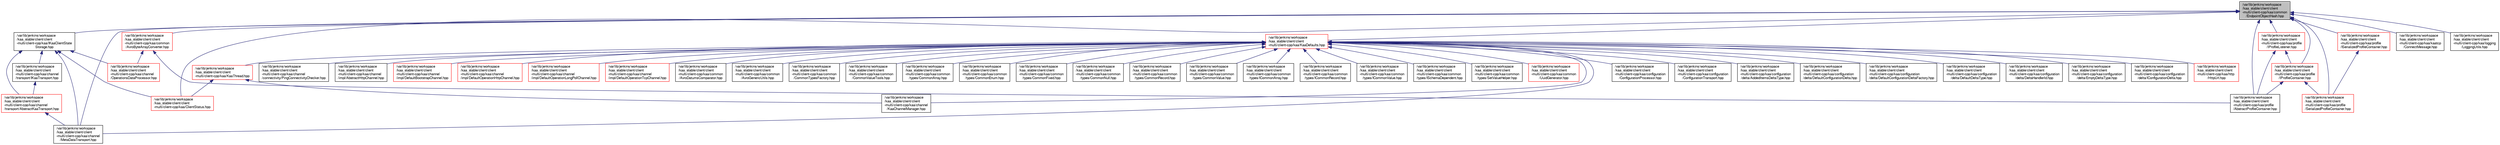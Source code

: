 digraph "/var/lib/jenkins/workspace/kaa_stable/client/client-multi/client-cpp/kaa/common/EndpointObjectHash.hpp"
{
  bgcolor="transparent";
  edge [fontname="FreeSans",fontsize="10",labelfontname="FreeSans",labelfontsize="10"];
  node [fontname="FreeSans",fontsize="10",shape=record];
  Node1 [label="/var/lib/jenkins/workspace\l/kaa_stable/client/client\l-multi/client-cpp/kaa/common\l/EndpointObjectHash.hpp",height=0.2,width=0.4,color="black", fillcolor="grey75", style="filled" fontcolor="black"];
  Node1 -> Node2 [dir="back",color="midnightblue",fontsize="10",style="solid",fontname="FreeSans"];
  Node2 [label="/var/lib/jenkins/workspace\l/kaa_stable/client/client\l-multi/client-cpp/kaa/IKaaClientState\lStorage.hpp",height=0.2,width=0.4,color="black",URL="$IKaaClientStateStorage_8hpp.html"];
  Node2 -> Node3 [dir="back",color="midnightblue",fontsize="10",style="solid",fontname="FreeSans"];
  Node3 [label="/var/lib/jenkins/workspace\l/kaa_stable/client/client\l-multi/client-cpp/kaa/channel\l/transport/IKaaTransport.hpp",height=0.2,width=0.4,color="black",URL="$IKaaTransport_8hpp.html"];
  Node3 -> Node4 [dir="back",color="midnightblue",fontsize="10",style="solid",fontname="FreeSans"];
  Node4 [label="/var/lib/jenkins/workspace\l/kaa_stable/client/client\l-multi/client-cpp/kaa/channel\l/transport/AbstractKaaTransport.hpp",height=0.2,width=0.4,color="red",URL="$AbstractKaaTransport_8hpp.html"];
  Node4 -> Node5 [dir="back",color="midnightblue",fontsize="10",style="solid",fontname="FreeSans"];
  Node5 [label="/var/lib/jenkins/workspace\l/kaa_stable/client/client\l-multi/client-cpp/kaa/channel\l/MetaDataTransport.hpp",height=0.2,width=0.4,color="black",URL="$MetaDataTransport_8hpp.html"];
  Node2 -> Node4 [dir="back",color="midnightblue",fontsize="10",style="solid",fontname="FreeSans"];
  Node2 -> Node5 [dir="back",color="midnightblue",fontsize="10",style="solid",fontname="FreeSans"];
  Node2 -> Node6 [dir="back",color="midnightblue",fontsize="10",style="solid",fontname="FreeSans"];
  Node6 [label="/var/lib/jenkins/workspace\l/kaa_stable/client/client\l-multi/client-cpp/kaa/channel\l/OperationsDataProcessor.hpp",height=0.2,width=0.4,color="red",URL="$OperationsDataProcessor_8hpp.html"];
  Node2 -> Node7 [dir="back",color="midnightblue",fontsize="10",style="solid",fontname="FreeSans"];
  Node7 [label="/var/lib/jenkins/workspace\l/kaa_stable/client/client\l-multi/client-cpp/kaa/ClientStatus.hpp",height=0.2,width=0.4,color="red",URL="$ClientStatus_8hpp.html"];
  Node1 -> Node8 [dir="back",color="midnightblue",fontsize="10",style="solid",fontname="FreeSans"];
  Node8 [label="/var/lib/jenkins/workspace\l/kaa_stable/client/client\l-multi/client-cpp/kaa/KaaDefaults.hpp",height=0.2,width=0.4,color="red",URL="$KaaDefaults_8hpp.html"];
  Node8 -> Node9 [dir="back",color="midnightblue",fontsize="10",style="solid",fontname="FreeSans"];
  Node9 [label="/var/lib/jenkins/workspace\l/kaa_stable/client/client\l-multi/client-cpp/kaa/KaaThread.hpp",height=0.2,width=0.4,color="red",URL="$KaaThread_8hpp.html"];
  Node9 -> Node10 [dir="back",color="midnightblue",fontsize="10",style="solid",fontname="FreeSans"];
  Node10 [label="/var/lib/jenkins/workspace\l/kaa_stable/client/client\l-multi/client-cpp/kaa/channel\l/KaaChannelManager.hpp",height=0.2,width=0.4,color="black",URL="$KaaChannelManager_8hpp.html"];
  Node9 -> Node7 [dir="back",color="midnightblue",fontsize="10",style="solid",fontname="FreeSans"];
  Node8 -> Node11 [dir="back",color="midnightblue",fontsize="10",style="solid",fontname="FreeSans"];
  Node11 [label="/var/lib/jenkins/workspace\l/kaa_stable/client/client\l-multi/client-cpp/kaa/http\l/HttpUrl.hpp",height=0.2,width=0.4,color="red",URL="$HttpUrl_8hpp.html"];
  Node8 -> Node12 [dir="back",color="midnightblue",fontsize="10",style="solid",fontname="FreeSans"];
  Node12 [label="/var/lib/jenkins/workspace\l/kaa_stable/client/client\l-multi/client-cpp/kaa/channel\l/connectivity/PingConnectivityChecker.hpp",height=0.2,width=0.4,color="black",URL="$PingConnectivityChecker_8hpp.html"];
  Node8 -> Node13 [dir="back",color="midnightblue",fontsize="10",style="solid",fontname="FreeSans"];
  Node13 [label="/var/lib/jenkins/workspace\l/kaa_stable/client/client\l-multi/client-cpp/kaa/channel\l/impl/AbstractHttpChannel.hpp",height=0.2,width=0.4,color="black",URL="$AbstractHttpChannel_8hpp.html"];
  Node8 -> Node14 [dir="back",color="midnightblue",fontsize="10",style="solid",fontname="FreeSans"];
  Node14 [label="/var/lib/jenkins/workspace\l/kaa_stable/client/client\l-multi/client-cpp/kaa/channel\l/impl/DefaultBootstrapChannel.hpp",height=0.2,width=0.4,color="red",URL="$DefaultBootstrapChannel_8hpp.html"];
  Node8 -> Node15 [dir="back",color="midnightblue",fontsize="10",style="solid",fontname="FreeSans"];
  Node15 [label="/var/lib/jenkins/workspace\l/kaa_stable/client/client\l-multi/client-cpp/kaa/channel\l/impl/DefaultOperationHttpChannel.hpp",height=0.2,width=0.4,color="red",URL="$DefaultOperationHttpChannel_8hpp.html"];
  Node8 -> Node16 [dir="back",color="midnightblue",fontsize="10",style="solid",fontname="FreeSans"];
  Node16 [label="/var/lib/jenkins/workspace\l/kaa_stable/client/client\l-multi/client-cpp/kaa/channel\l/impl/DefaultOperationLongPollChannel.hpp",height=0.2,width=0.4,color="red",URL="$DefaultOperationLongPollChannel_8hpp.html"];
  Node8 -> Node17 [dir="back",color="midnightblue",fontsize="10",style="solid",fontname="FreeSans"];
  Node17 [label="/var/lib/jenkins/workspace\l/kaa_stable/client/client\l-multi/client-cpp/kaa/channel\l/impl/DefaultOperationTcpChannel.hpp",height=0.2,width=0.4,color="red",URL="$DefaultOperationTcpChannel_8hpp.html"];
  Node8 -> Node10 [dir="back",color="midnightblue",fontsize="10",style="solid",fontname="FreeSans"];
  Node8 -> Node5 [dir="back",color="midnightblue",fontsize="10",style="solid",fontname="FreeSans"];
  Node8 -> Node18 [dir="back",color="midnightblue",fontsize="10",style="solid",fontname="FreeSans"];
  Node18 [label="/var/lib/jenkins/workspace\l/kaa_stable/client/client\l-multi/client-cpp/kaa/common\l/AvroDatumsComparator.hpp",height=0.2,width=0.4,color="black",URL="$AvroDatumsComparator_8hpp.html"];
  Node8 -> Node19 [dir="back",color="midnightblue",fontsize="10",style="solid",fontname="FreeSans"];
  Node19 [label="/var/lib/jenkins/workspace\l/kaa_stable/client/client\l-multi/client-cpp/kaa/common\l/AvroGenericUtils.hpp",height=0.2,width=0.4,color="black",URL="$AvroGenericUtils_8hpp.html"];
  Node8 -> Node20 [dir="back",color="midnightblue",fontsize="10",style="solid",fontname="FreeSans"];
  Node20 [label="/var/lib/jenkins/workspace\l/kaa_stable/client/client\l-multi/client-cpp/kaa/common\l/CommonTypesFactory.hpp",height=0.2,width=0.4,color="black",URL="$CommonTypesFactory_8hpp.html"];
  Node8 -> Node21 [dir="back",color="midnightblue",fontsize="10",style="solid",fontname="FreeSans"];
  Node21 [label="/var/lib/jenkins/workspace\l/kaa_stable/client/client\l-multi/client-cpp/kaa/common\l/CommonValueTools.hpp",height=0.2,width=0.4,color="black",URL="$CommonValueTools_8hpp.html"];
  Node8 -> Node22 [dir="back",color="midnightblue",fontsize="10",style="solid",fontname="FreeSans"];
  Node22 [label="/var/lib/jenkins/workspace\l/kaa_stable/client/client\l-multi/client-cpp/kaa/common\l/types/CommonArray.hpp",height=0.2,width=0.4,color="black",URL="$CommonArray_8hpp.html"];
  Node8 -> Node23 [dir="back",color="midnightblue",fontsize="10",style="solid",fontname="FreeSans"];
  Node23 [label="/var/lib/jenkins/workspace\l/kaa_stable/client/client\l-multi/client-cpp/kaa/common\l/types/CommonEnum.hpp",height=0.2,width=0.4,color="black",URL="$CommonEnum_8hpp.html"];
  Node8 -> Node24 [dir="back",color="midnightblue",fontsize="10",style="solid",fontname="FreeSans"];
  Node24 [label="/var/lib/jenkins/workspace\l/kaa_stable/client/client\l-multi/client-cpp/kaa/common\l/types/CommonFixed.hpp",height=0.2,width=0.4,color="black",URL="$CommonFixed_8hpp.html"];
  Node8 -> Node25 [dir="back",color="midnightblue",fontsize="10",style="solid",fontname="FreeSans"];
  Node25 [label="/var/lib/jenkins/workspace\l/kaa_stable/client/client\l-multi/client-cpp/kaa/common\l/types/CommonNull.hpp",height=0.2,width=0.4,color="black",URL="$CommonNull_8hpp.html"];
  Node8 -> Node26 [dir="back",color="midnightblue",fontsize="10",style="solid",fontname="FreeSans"];
  Node26 [label="/var/lib/jenkins/workspace\l/kaa_stable/client/client\l-multi/client-cpp/kaa/common\l/types/CommonRecord.hpp",height=0.2,width=0.4,color="black",URL="$CommonRecord_8hpp.html"];
  Node8 -> Node27 [dir="back",color="midnightblue",fontsize="10",style="solid",fontname="FreeSans"];
  Node27 [label="/var/lib/jenkins/workspace\l/kaa_stable/client/client\l-multi/client-cpp/kaa/common\l/types/CommonValue.hpp",height=0.2,width=0.4,color="black",URL="$CommonValue_8hpp.html"];
  Node8 -> Node28 [dir="back",color="midnightblue",fontsize="10",style="solid",fontname="FreeSans"];
  Node28 [label="/var/lib/jenkins/workspace\l/kaa_stable/client/client\l-multi/client-cpp/kaa/common\l/types/ICommonArray.hpp",height=0.2,width=0.4,color="black",URL="$ICommonArray_8hpp.html"];
  Node8 -> Node29 [dir="back",color="midnightblue",fontsize="10",style="solid",fontname="FreeSans"];
  Node29 [label="/var/lib/jenkins/workspace\l/kaa_stable/client/client\l-multi/client-cpp/kaa/common\l/types/ICommonRecord.hpp",height=0.2,width=0.4,color="black",URL="$ICommonRecord_8hpp.html"];
  Node8 -> Node30 [dir="back",color="midnightblue",fontsize="10",style="solid",fontname="FreeSans"];
  Node30 [label="/var/lib/jenkins/workspace\l/kaa_stable/client/client\l-multi/client-cpp/kaa/common\l/types/ICommonValue.hpp",height=0.2,width=0.4,color="black",URL="$ICommonValue_8hpp.html"];
  Node8 -> Node31 [dir="back",color="midnightblue",fontsize="10",style="solid",fontname="FreeSans"];
  Node31 [label="/var/lib/jenkins/workspace\l/kaa_stable/client/client\l-multi/client-cpp/kaa/common\l/types/ISchemaDependent.hpp",height=0.2,width=0.4,color="black",URL="$ISchemaDependent_8hpp.html"];
  Node8 -> Node32 [dir="back",color="midnightblue",fontsize="10",style="solid",fontname="FreeSans"];
  Node32 [label="/var/lib/jenkins/workspace\l/kaa_stable/client/client\l-multi/client-cpp/kaa/common\l/types/SetValueHelper.hpp",height=0.2,width=0.4,color="black",URL="$SetValueHelper_8hpp.html"];
  Node8 -> Node33 [dir="back",color="midnightblue",fontsize="10",style="solid",fontname="FreeSans"];
  Node33 [label="/var/lib/jenkins/workspace\l/kaa_stable/client/client\l-multi/client-cpp/kaa/common\l/UuidGenerator.hpp",height=0.2,width=0.4,color="red",URL="$UuidGenerator_8hpp.html"];
  Node8 -> Node34 [dir="back",color="midnightblue",fontsize="10",style="solid",fontname="FreeSans"];
  Node34 [label="/var/lib/jenkins/workspace\l/kaa_stable/client/client\l-multi/client-cpp/kaa/configuration\l/ConfigurationProcessor.hpp",height=0.2,width=0.4,color="black",URL="$ConfigurationProcessor_8hpp.html"];
  Node8 -> Node35 [dir="back",color="midnightblue",fontsize="10",style="solid",fontname="FreeSans"];
  Node35 [label="/var/lib/jenkins/workspace\l/kaa_stable/client/client\l-multi/client-cpp/kaa/configuration\l/ConfigurationTransport.hpp",height=0.2,width=0.4,color="black",URL="$ConfigurationTransport_8hpp.html"];
  Node8 -> Node36 [dir="back",color="midnightblue",fontsize="10",style="solid",fontname="FreeSans"];
  Node36 [label="/var/lib/jenkins/workspace\l/kaa_stable/client/client\l-multi/client-cpp/kaa/configuration\l/delta/AddedItemsDeltaType.hpp",height=0.2,width=0.4,color="black",URL="$AddedItemsDeltaType_8hpp.html"];
  Node8 -> Node37 [dir="back",color="midnightblue",fontsize="10",style="solid",fontname="FreeSans"];
  Node37 [label="/var/lib/jenkins/workspace\l/kaa_stable/client/client\l-multi/client-cpp/kaa/configuration\l/delta/DefaultConfigurationDelta.hpp",height=0.2,width=0.4,color="black",URL="$DefaultConfigurationDelta_8hpp.html"];
  Node8 -> Node38 [dir="back",color="midnightblue",fontsize="10",style="solid",fontname="FreeSans"];
  Node38 [label="/var/lib/jenkins/workspace\l/kaa_stable/client/client\l-multi/client-cpp/kaa/configuration\l/delta/DefaultConfigurationDeltaFactory.hpp",height=0.2,width=0.4,color="black",URL="$DefaultConfigurationDeltaFactory_8hpp.html"];
  Node8 -> Node39 [dir="back",color="midnightblue",fontsize="10",style="solid",fontname="FreeSans"];
  Node39 [label="/var/lib/jenkins/workspace\l/kaa_stable/client/client\l-multi/client-cpp/kaa/configuration\l/delta/DefaultDeltaType.hpp",height=0.2,width=0.4,color="black",URL="$DefaultDeltaType_8hpp.html"];
  Node8 -> Node40 [dir="back",color="midnightblue",fontsize="10",style="solid",fontname="FreeSans"];
  Node40 [label="/var/lib/jenkins/workspace\l/kaa_stable/client/client\l-multi/client-cpp/kaa/configuration\l/delta/DeltaHandlerId.hpp",height=0.2,width=0.4,color="black",URL="$DeltaHandlerId_8hpp.html"];
  Node8 -> Node41 [dir="back",color="midnightblue",fontsize="10",style="solid",fontname="FreeSans"];
  Node41 [label="/var/lib/jenkins/workspace\l/kaa_stable/client/client\l-multi/client-cpp/kaa/configuration\l/delta/EmptyDeltaType.hpp",height=0.2,width=0.4,color="black",URL="$EmptyDeltaType_8hpp.html"];
  Node8 -> Node42 [dir="back",color="midnightblue",fontsize="10",style="solid",fontname="FreeSans"];
  Node42 [label="/var/lib/jenkins/workspace\l/kaa_stable/client/client\l-multi/client-cpp/kaa/configuration\l/delta/IConfigurationDelta.hpp",height=0.2,width=0.4,color="black",URL="$IConfigurationDelta_8hpp.html"];
  Node1 -> Node43 [dir="back",color="midnightblue",fontsize="10",style="solid",fontname="FreeSans"];
  Node43 [label="/var/lib/jenkins/workspace\l/kaa_stable/client/client\l-multi/client-cpp/kaa/common\l/AvroByteArrayConverter.hpp",height=0.2,width=0.4,color="red",URL="$AvroByteArrayConverter_8hpp.html"];
  Node43 -> Node6 [dir="back",color="midnightblue",fontsize="10",style="solid",fontname="FreeSans"];
  Node43 -> Node44 [dir="back",color="midnightblue",fontsize="10",style="solid",fontname="FreeSans"];
  Node44 [label="/var/lib/jenkins/workspace\l/kaa_stable/client/client\l-multi/client-cpp/kaa/profile\l/AbstractProfileContainer.hpp",height=0.2,width=0.4,color="black",URL="$AbstractProfileContainer_8hpp.html"];
  Node1 -> Node5 [dir="back",color="midnightblue",fontsize="10",style="solid",fontname="FreeSans"];
  Node1 -> Node7 [dir="back",color="midnightblue",fontsize="10",style="solid",fontname="FreeSans"];
  Node1 -> Node45 [dir="back",color="midnightblue",fontsize="10",style="solid",fontname="FreeSans"];
  Node45 [label="/var/lib/jenkins/workspace\l/kaa_stable/client/client\l-multi/client-cpp/kaa/profile\l/IProfileListener.hpp",height=0.2,width=0.4,color="red",URL="$IProfileListener_8hpp.html"];
  Node45 -> Node46 [dir="back",color="midnightblue",fontsize="10",style="solid",fontname="FreeSans"];
  Node46 [label="/var/lib/jenkins/workspace\l/kaa_stable/client/client\l-multi/client-cpp/kaa/profile\l/IProfileContainer.hpp",height=0.2,width=0.4,color="red",URL="$IProfileContainer_8hpp.html"];
  Node46 -> Node47 [dir="back",color="midnightblue",fontsize="10",style="solid",fontname="FreeSans"];
  Node47 [label="/var/lib/jenkins/workspace\l/kaa_stable/client/client\l-multi/client-cpp/kaa/profile\l/SerializedProfileContainer.hpp",height=0.2,width=0.4,color="red",URL="$SerializedProfileContainer_8hpp.html"];
  Node46 -> Node44 [dir="back",color="midnightblue",fontsize="10",style="solid",fontname="FreeSans"];
  Node45 -> Node44 [dir="back",color="midnightblue",fontsize="10",style="solid",fontname="FreeSans"];
  Node1 -> Node46 [dir="back",color="midnightblue",fontsize="10",style="solid",fontname="FreeSans"];
  Node1 -> Node48 [dir="back",color="midnightblue",fontsize="10",style="solid",fontname="FreeSans"];
  Node48 [label="/var/lib/jenkins/workspace\l/kaa_stable/client/client\l-multi/client-cpp/kaa/profile\l/ISerializedProfileContainer.hpp",height=0.2,width=0.4,color="red",URL="$ISerializedProfileContainer_8hpp.html"];
  Node48 -> Node47 [dir="back",color="midnightblue",fontsize="10",style="solid",fontname="FreeSans"];
  Node1 -> Node47 [dir="back",color="midnightblue",fontsize="10",style="solid",fontname="FreeSans"];
  Node1 -> Node49 [dir="back",color="midnightblue",fontsize="10",style="solid",fontname="FreeSans"];
  Node49 [label="/var/lib/jenkins/workspace\l/kaa_stable/client/client\l-multi/client-cpp/kaa/kaatcp\l/ConnectMessage.hpp",height=0.2,width=0.4,color="black",URL="$ConnectMessage_8hpp.html"];
  Node1 -> Node50 [dir="back",color="midnightblue",fontsize="10",style="solid",fontname="FreeSans"];
  Node50 [label="/var/lib/jenkins/workspace\l/kaa_stable/client/client\l-multi/client-cpp/kaa/logging\l/LoggingUtils.hpp",height=0.2,width=0.4,color="black",URL="$LoggingUtils_8hpp.html"];
  Node1 -> Node44 [dir="back",color="midnightblue",fontsize="10",style="solid",fontname="FreeSans"];
}
